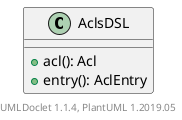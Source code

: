 @startuml

    class AclsDSL [[AclsDSL.html]] {
        +acl(): Acl
        +entry(): AclEntry
    }


    center footer UMLDoclet 1.1.4, PlantUML 1.2019.05
@enduml
